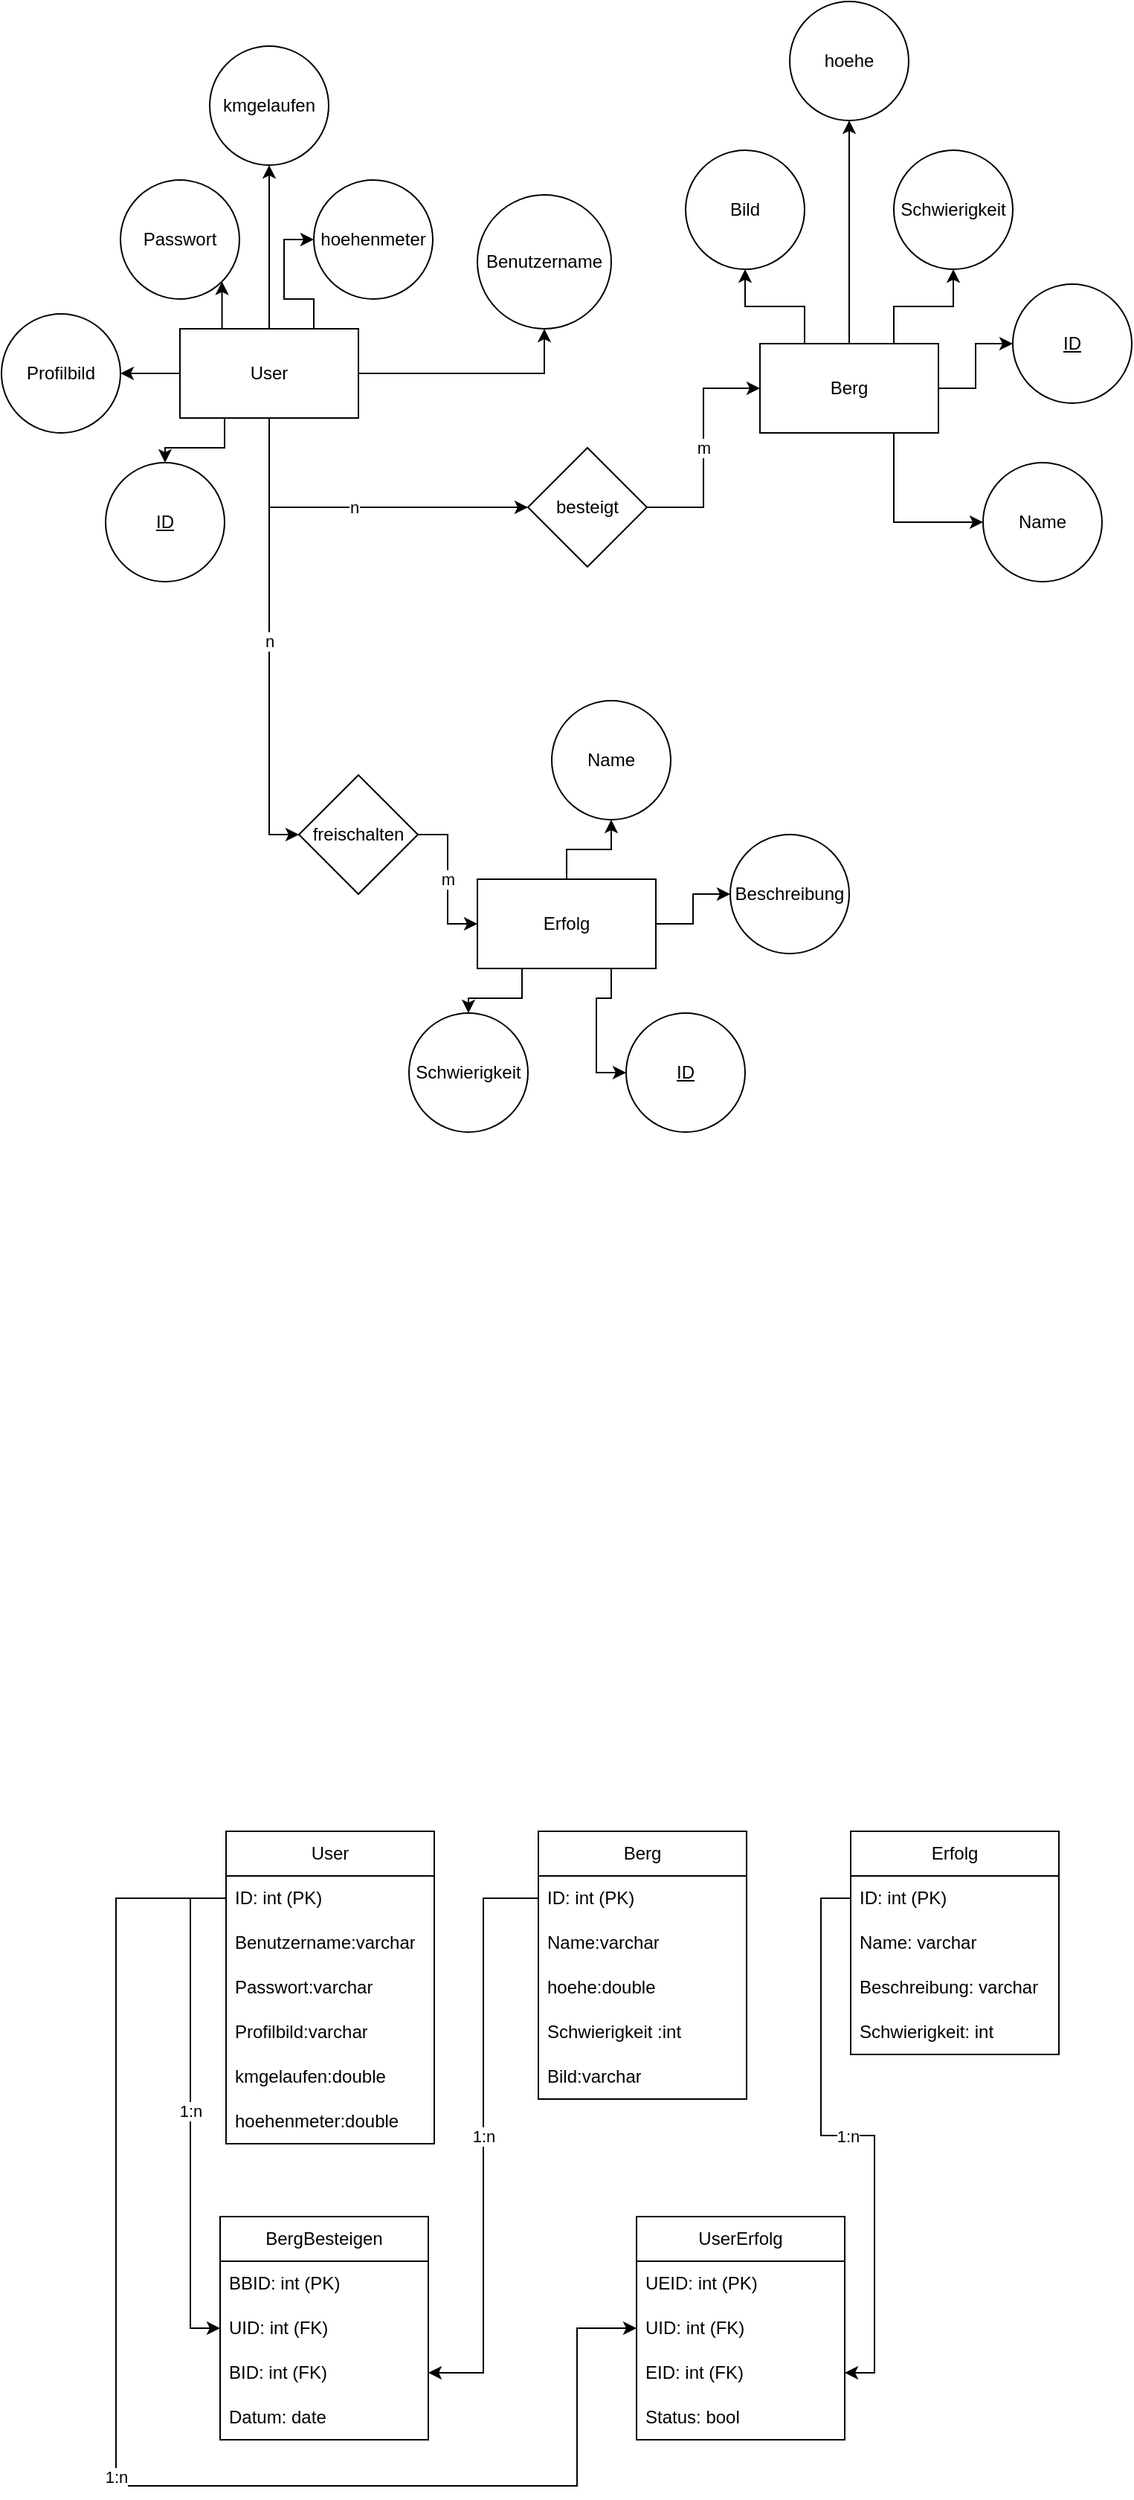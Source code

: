 <mxfile version="24.7.8">
  <diagram name="Seite-1" id="dWagyHnpkMTKQB-lUFUS">
    <mxGraphModel dx="1131" dy="843" grid="1" gridSize="10" guides="1" tooltips="1" connect="1" arrows="1" fold="1" page="1" pageScale="1" pageWidth="827" pageHeight="1169" math="0" shadow="0">
      <root>
        <mxCell id="0" />
        <mxCell id="1" parent="0" />
        <mxCell id="jQ12hnpclL38_xrM-WfS-8" style="edgeStyle=orthogonalEdgeStyle;rounded=0;orthogonalLoop=1;jettySize=auto;html=1;exitX=0.5;exitY=0;exitDx=0;exitDy=0;entryX=0.5;entryY=1;entryDx=0;entryDy=0;" parent="1" source="jQ12hnpclL38_xrM-WfS-1" target="jQ12hnpclL38_xrM-WfS-6" edge="1">
          <mxGeometry relative="1" as="geometry" />
        </mxCell>
        <mxCell id="jQ12hnpclL38_xrM-WfS-9" style="edgeStyle=orthogonalEdgeStyle;rounded=0;orthogonalLoop=1;jettySize=auto;html=1;exitX=0.75;exitY=0;exitDx=0;exitDy=0;entryX=0;entryY=0.5;entryDx=0;entryDy=0;" parent="1" source="jQ12hnpclL38_xrM-WfS-1" target="jQ12hnpclL38_xrM-WfS-7" edge="1">
          <mxGeometry relative="1" as="geometry" />
        </mxCell>
        <mxCell id="jQ12hnpclL38_xrM-WfS-10" style="edgeStyle=orthogonalEdgeStyle;rounded=0;orthogonalLoop=1;jettySize=auto;html=1;exitX=1;exitY=0.5;exitDx=0;exitDy=0;entryX=0.5;entryY=1;entryDx=0;entryDy=0;" parent="1" source="jQ12hnpclL38_xrM-WfS-1" target="jQ12hnpclL38_xrM-WfS-3" edge="1">
          <mxGeometry relative="1" as="geometry" />
        </mxCell>
        <mxCell id="jQ12hnpclL38_xrM-WfS-11" style="edgeStyle=orthogonalEdgeStyle;rounded=0;orthogonalLoop=1;jettySize=auto;html=1;exitX=0.25;exitY=0;exitDx=0;exitDy=0;entryX=1;entryY=1;entryDx=0;entryDy=0;" parent="1" source="jQ12hnpclL38_xrM-WfS-1" target="jQ12hnpclL38_xrM-WfS-4" edge="1">
          <mxGeometry relative="1" as="geometry" />
        </mxCell>
        <mxCell id="jQ12hnpclL38_xrM-WfS-12" style="edgeStyle=orthogonalEdgeStyle;rounded=0;orthogonalLoop=1;jettySize=auto;html=1;exitX=0;exitY=0.5;exitDx=0;exitDy=0;entryX=1;entryY=0.5;entryDx=0;entryDy=0;" parent="1" source="jQ12hnpclL38_xrM-WfS-1" target="jQ12hnpclL38_xrM-WfS-5" edge="1">
          <mxGeometry relative="1" as="geometry" />
        </mxCell>
        <mxCell id="jQ12hnpclL38_xrM-WfS-13" style="edgeStyle=orthogonalEdgeStyle;rounded=0;orthogonalLoop=1;jettySize=auto;html=1;exitX=0.25;exitY=1;exitDx=0;exitDy=0;entryX=0.5;entryY=0;entryDx=0;entryDy=0;" parent="1" source="jQ12hnpclL38_xrM-WfS-1" target="jQ12hnpclL38_xrM-WfS-2" edge="1">
          <mxGeometry relative="1" as="geometry" />
        </mxCell>
        <mxCell id="jQ12hnpclL38_xrM-WfS-37" value="n" style="edgeStyle=orthogonalEdgeStyle;rounded=0;orthogonalLoop=1;jettySize=auto;html=1;exitX=0.5;exitY=1;exitDx=0;exitDy=0;entryX=0;entryY=0.5;entryDx=0;entryDy=0;" parent="1" source="jQ12hnpclL38_xrM-WfS-1" target="jQ12hnpclL38_xrM-WfS-36" edge="1">
          <mxGeometry relative="1" as="geometry" />
        </mxCell>
        <mxCell id="jQ12hnpclL38_xrM-WfS-40" value="n" style="edgeStyle=orthogonalEdgeStyle;rounded=0;orthogonalLoop=1;jettySize=auto;html=1;exitX=0.5;exitY=1;exitDx=0;exitDy=0;entryX=0;entryY=0.5;entryDx=0;entryDy=0;" parent="1" source="jQ12hnpclL38_xrM-WfS-1" target="jQ12hnpclL38_xrM-WfS-39" edge="1">
          <mxGeometry relative="1" as="geometry" />
        </mxCell>
        <mxCell id="jQ12hnpclL38_xrM-WfS-1" value="User" style="rounded=0;whiteSpace=wrap;html=1;" parent="1" vertex="1">
          <mxGeometry x="140" y="320" width="120" height="60" as="geometry" />
        </mxCell>
        <mxCell id="jQ12hnpclL38_xrM-WfS-2" value="&lt;u&gt;ID&lt;/u&gt;" style="ellipse;whiteSpace=wrap;html=1;aspect=fixed;" parent="1" vertex="1">
          <mxGeometry x="90" y="410" width="80" height="80" as="geometry" />
        </mxCell>
        <mxCell id="jQ12hnpclL38_xrM-WfS-3" value="Benutzername" style="ellipse;whiteSpace=wrap;html=1;aspect=fixed;" parent="1" vertex="1">
          <mxGeometry x="340" y="230" width="90" height="90" as="geometry" />
        </mxCell>
        <mxCell id="jQ12hnpclL38_xrM-WfS-4" value="Passwort" style="ellipse;whiteSpace=wrap;html=1;aspect=fixed;" parent="1" vertex="1">
          <mxGeometry x="100" y="220" width="80" height="80" as="geometry" />
        </mxCell>
        <mxCell id="jQ12hnpclL38_xrM-WfS-5" value="Profilbild" style="ellipse;whiteSpace=wrap;html=1;aspect=fixed;" parent="1" vertex="1">
          <mxGeometry x="20" y="310" width="80" height="80" as="geometry" />
        </mxCell>
        <mxCell id="jQ12hnpclL38_xrM-WfS-6" value="kmgelaufen" style="ellipse;whiteSpace=wrap;html=1;aspect=fixed;" parent="1" vertex="1">
          <mxGeometry x="160" y="130" width="80" height="80" as="geometry" />
        </mxCell>
        <mxCell id="jQ12hnpclL38_xrM-WfS-7" value="hoehenmeter" style="ellipse;whiteSpace=wrap;html=1;aspect=fixed;" parent="1" vertex="1">
          <mxGeometry x="230" y="220" width="80" height="80" as="geometry" />
        </mxCell>
        <mxCell id="jQ12hnpclL38_xrM-WfS-20" style="edgeStyle=orthogonalEdgeStyle;rounded=0;orthogonalLoop=1;jettySize=auto;html=1;exitX=0.5;exitY=0;exitDx=0;exitDy=0;entryX=0.5;entryY=1;entryDx=0;entryDy=0;" parent="1" source="jQ12hnpclL38_xrM-WfS-14" target="jQ12hnpclL38_xrM-WfS-17" edge="1">
          <mxGeometry relative="1" as="geometry" />
        </mxCell>
        <mxCell id="jQ12hnpclL38_xrM-WfS-21" style="edgeStyle=orthogonalEdgeStyle;rounded=0;orthogonalLoop=1;jettySize=auto;html=1;exitX=0.25;exitY=0;exitDx=0;exitDy=0;entryX=0.5;entryY=1;entryDx=0;entryDy=0;" parent="1" source="jQ12hnpclL38_xrM-WfS-14" target="jQ12hnpclL38_xrM-WfS-18" edge="1">
          <mxGeometry relative="1" as="geometry" />
        </mxCell>
        <mxCell id="jQ12hnpclL38_xrM-WfS-22" style="edgeStyle=orthogonalEdgeStyle;rounded=0;orthogonalLoop=1;jettySize=auto;html=1;exitX=0.75;exitY=0;exitDx=0;exitDy=0;entryX=0.5;entryY=1;entryDx=0;entryDy=0;" parent="1" source="jQ12hnpclL38_xrM-WfS-14" target="jQ12hnpclL38_xrM-WfS-19" edge="1">
          <mxGeometry relative="1" as="geometry" />
        </mxCell>
        <mxCell id="jQ12hnpclL38_xrM-WfS-23" style="edgeStyle=orthogonalEdgeStyle;rounded=0;orthogonalLoop=1;jettySize=auto;html=1;exitX=1;exitY=0.5;exitDx=0;exitDy=0;entryX=0;entryY=0.5;entryDx=0;entryDy=0;" parent="1" source="jQ12hnpclL38_xrM-WfS-14" target="jQ12hnpclL38_xrM-WfS-15" edge="1">
          <mxGeometry relative="1" as="geometry" />
        </mxCell>
        <mxCell id="jQ12hnpclL38_xrM-WfS-24" style="edgeStyle=orthogonalEdgeStyle;rounded=0;orthogonalLoop=1;jettySize=auto;html=1;exitX=0.75;exitY=1;exitDx=0;exitDy=0;entryX=0;entryY=0.5;entryDx=0;entryDy=0;" parent="1" source="jQ12hnpclL38_xrM-WfS-14" target="jQ12hnpclL38_xrM-WfS-16" edge="1">
          <mxGeometry relative="1" as="geometry" />
        </mxCell>
        <mxCell id="jQ12hnpclL38_xrM-WfS-14" value="Berg" style="rounded=0;whiteSpace=wrap;html=1;" parent="1" vertex="1">
          <mxGeometry x="530" y="330" width="120" height="60" as="geometry" />
        </mxCell>
        <mxCell id="jQ12hnpclL38_xrM-WfS-15" value="&lt;u&gt;ID&lt;/u&gt;" style="ellipse;whiteSpace=wrap;html=1;aspect=fixed;" parent="1" vertex="1">
          <mxGeometry x="700" y="290" width="80" height="80" as="geometry" />
        </mxCell>
        <mxCell id="jQ12hnpclL38_xrM-WfS-16" value="Name" style="ellipse;whiteSpace=wrap;html=1;aspect=fixed;" parent="1" vertex="1">
          <mxGeometry x="680" y="410" width="80" height="80" as="geometry" />
        </mxCell>
        <mxCell id="jQ12hnpclL38_xrM-WfS-17" value="hoehe" style="ellipse;whiteSpace=wrap;html=1;aspect=fixed;" parent="1" vertex="1">
          <mxGeometry x="550" y="100" width="80" height="80" as="geometry" />
        </mxCell>
        <mxCell id="jQ12hnpclL38_xrM-WfS-18" value="Bild" style="ellipse;whiteSpace=wrap;html=1;aspect=fixed;" parent="1" vertex="1">
          <mxGeometry x="480" y="200" width="80" height="80" as="geometry" />
        </mxCell>
        <mxCell id="jQ12hnpclL38_xrM-WfS-19" value="Schwierigkeit" style="ellipse;whiteSpace=wrap;html=1;aspect=fixed;" parent="1" vertex="1">
          <mxGeometry x="620" y="200" width="80" height="80" as="geometry" />
        </mxCell>
        <mxCell id="jQ12hnpclL38_xrM-WfS-30" style="edgeStyle=orthogonalEdgeStyle;rounded=0;orthogonalLoop=1;jettySize=auto;html=1;exitX=0.5;exitY=0;exitDx=0;exitDy=0;entryX=0.5;entryY=1;entryDx=0;entryDy=0;" parent="1" source="jQ12hnpclL38_xrM-WfS-25" target="jQ12hnpclL38_xrM-WfS-27" edge="1">
          <mxGeometry relative="1" as="geometry" />
        </mxCell>
        <mxCell id="jQ12hnpclL38_xrM-WfS-31" style="edgeStyle=orthogonalEdgeStyle;rounded=0;orthogonalLoop=1;jettySize=auto;html=1;exitX=1;exitY=0.5;exitDx=0;exitDy=0;entryX=0;entryY=0.5;entryDx=0;entryDy=0;" parent="1" source="jQ12hnpclL38_xrM-WfS-25" target="jQ12hnpclL38_xrM-WfS-29" edge="1">
          <mxGeometry relative="1" as="geometry" />
        </mxCell>
        <mxCell id="jQ12hnpclL38_xrM-WfS-32" style="edgeStyle=orthogonalEdgeStyle;rounded=0;orthogonalLoop=1;jettySize=auto;html=1;exitX=0.75;exitY=1;exitDx=0;exitDy=0;entryX=0;entryY=0.5;entryDx=0;entryDy=0;" parent="1" source="jQ12hnpclL38_xrM-WfS-25" target="jQ12hnpclL38_xrM-WfS-26" edge="1">
          <mxGeometry relative="1" as="geometry" />
        </mxCell>
        <mxCell id="ASEeDIsBRgtZweZYrgk4-3" style="edgeStyle=orthogonalEdgeStyle;rounded=0;orthogonalLoop=1;jettySize=auto;html=1;exitX=0.25;exitY=1;exitDx=0;exitDy=0;entryX=0.5;entryY=0;entryDx=0;entryDy=0;" edge="1" parent="1" source="jQ12hnpclL38_xrM-WfS-25" target="ASEeDIsBRgtZweZYrgk4-2">
          <mxGeometry relative="1" as="geometry" />
        </mxCell>
        <mxCell id="jQ12hnpclL38_xrM-WfS-25" value="Erfolg" style="rounded=0;whiteSpace=wrap;html=1;" parent="1" vertex="1">
          <mxGeometry x="340" y="690" width="120" height="60" as="geometry" />
        </mxCell>
        <mxCell id="jQ12hnpclL38_xrM-WfS-26" value="&lt;u&gt;ID&lt;/u&gt;" style="ellipse;whiteSpace=wrap;html=1;aspect=fixed;" parent="1" vertex="1">
          <mxGeometry x="440" y="780" width="80" height="80" as="geometry" />
        </mxCell>
        <mxCell id="jQ12hnpclL38_xrM-WfS-27" value="Name" style="ellipse;whiteSpace=wrap;html=1;aspect=fixed;" parent="1" vertex="1">
          <mxGeometry x="390" y="570" width="80" height="80" as="geometry" />
        </mxCell>
        <mxCell id="jQ12hnpclL38_xrM-WfS-29" value="Beschreibung" style="ellipse;whiteSpace=wrap;html=1;aspect=fixed;" parent="1" vertex="1">
          <mxGeometry x="510" y="660" width="80" height="80" as="geometry" />
        </mxCell>
        <mxCell id="jQ12hnpclL38_xrM-WfS-38" value="m" style="edgeStyle=orthogonalEdgeStyle;rounded=0;orthogonalLoop=1;jettySize=auto;html=1;exitX=1;exitY=0.5;exitDx=0;exitDy=0;entryX=0;entryY=0.5;entryDx=0;entryDy=0;" parent="1" source="jQ12hnpclL38_xrM-WfS-36" target="jQ12hnpclL38_xrM-WfS-14" edge="1">
          <mxGeometry relative="1" as="geometry" />
        </mxCell>
        <mxCell id="jQ12hnpclL38_xrM-WfS-36" value="besteigt" style="rhombus;whiteSpace=wrap;html=1;" parent="1" vertex="1">
          <mxGeometry x="374" y="400" width="80" height="80" as="geometry" />
        </mxCell>
        <mxCell id="jQ12hnpclL38_xrM-WfS-41" value="m" style="edgeStyle=orthogonalEdgeStyle;rounded=0;orthogonalLoop=1;jettySize=auto;html=1;exitX=1;exitY=0.5;exitDx=0;exitDy=0;entryX=0;entryY=0.5;entryDx=0;entryDy=0;" parent="1" source="jQ12hnpclL38_xrM-WfS-39" target="jQ12hnpclL38_xrM-WfS-25" edge="1">
          <mxGeometry relative="1" as="geometry" />
        </mxCell>
        <mxCell id="jQ12hnpclL38_xrM-WfS-39" value="freischalten" style="rhombus;whiteSpace=wrap;html=1;" parent="1" vertex="1">
          <mxGeometry x="220" y="620" width="80" height="80" as="geometry" />
        </mxCell>
        <mxCell id="jQ12hnpclL38_xrM-WfS-42" value="User" style="swimlane;fontStyle=0;childLayout=stackLayout;horizontal=1;startSize=30;horizontalStack=0;resizeParent=1;resizeParentMax=0;resizeLast=0;collapsible=1;marginBottom=0;whiteSpace=wrap;html=1;" parent="1" vertex="1">
          <mxGeometry x="171" y="1330" width="140" height="210" as="geometry" />
        </mxCell>
        <mxCell id="jQ12hnpclL38_xrM-WfS-43" value="ID: int (PK)" style="text;strokeColor=none;fillColor=none;align=left;verticalAlign=middle;spacingLeft=4;spacingRight=4;overflow=hidden;points=[[0,0.5],[1,0.5]];portConstraint=eastwest;rotatable=0;whiteSpace=wrap;html=1;" parent="jQ12hnpclL38_xrM-WfS-42" vertex="1">
          <mxGeometry y="30" width="140" height="30" as="geometry" />
        </mxCell>
        <mxCell id="jQ12hnpclL38_xrM-WfS-44" value="Benutzername:varchar" style="text;strokeColor=none;fillColor=none;align=left;verticalAlign=middle;spacingLeft=4;spacingRight=4;overflow=hidden;points=[[0,0.5],[1,0.5]];portConstraint=eastwest;rotatable=0;whiteSpace=wrap;html=1;" parent="jQ12hnpclL38_xrM-WfS-42" vertex="1">
          <mxGeometry y="60" width="140" height="30" as="geometry" />
        </mxCell>
        <mxCell id="jQ12hnpclL38_xrM-WfS-45" value="Passwort:varchar" style="text;strokeColor=none;fillColor=none;align=left;verticalAlign=middle;spacingLeft=4;spacingRight=4;overflow=hidden;points=[[0,0.5],[1,0.5]];portConstraint=eastwest;rotatable=0;whiteSpace=wrap;html=1;" parent="jQ12hnpclL38_xrM-WfS-42" vertex="1">
          <mxGeometry y="90" width="140" height="30" as="geometry" />
        </mxCell>
        <mxCell id="jQ12hnpclL38_xrM-WfS-46" value="Profilbild:varchar" style="text;strokeColor=none;fillColor=none;align=left;verticalAlign=middle;spacingLeft=4;spacingRight=4;overflow=hidden;points=[[0,0.5],[1,0.5]];portConstraint=eastwest;rotatable=0;whiteSpace=wrap;html=1;" parent="jQ12hnpclL38_xrM-WfS-42" vertex="1">
          <mxGeometry y="120" width="140" height="30" as="geometry" />
        </mxCell>
        <mxCell id="jQ12hnpclL38_xrM-WfS-47" value="kmgelaufen:double" style="text;strokeColor=none;fillColor=none;align=left;verticalAlign=middle;spacingLeft=4;spacingRight=4;overflow=hidden;points=[[0,0.5],[1,0.5]];portConstraint=eastwest;rotatable=0;whiteSpace=wrap;html=1;" parent="jQ12hnpclL38_xrM-WfS-42" vertex="1">
          <mxGeometry y="150" width="140" height="30" as="geometry" />
        </mxCell>
        <mxCell id="jQ12hnpclL38_xrM-WfS-48" value="hoehenmeter:double" style="text;strokeColor=none;fillColor=none;align=left;verticalAlign=middle;spacingLeft=4;spacingRight=4;overflow=hidden;points=[[0,0.5],[1,0.5]];portConstraint=eastwest;rotatable=0;whiteSpace=wrap;html=1;" parent="jQ12hnpclL38_xrM-WfS-42" vertex="1">
          <mxGeometry y="180" width="140" height="30" as="geometry" />
        </mxCell>
        <mxCell id="jQ12hnpclL38_xrM-WfS-49" value="Berg" style="swimlane;fontStyle=0;childLayout=stackLayout;horizontal=1;startSize=30;horizontalStack=0;resizeParent=1;resizeParentMax=0;resizeLast=0;collapsible=1;marginBottom=0;whiteSpace=wrap;html=1;" parent="1" vertex="1">
          <mxGeometry x="381" y="1330" width="140" height="180" as="geometry" />
        </mxCell>
        <mxCell id="jQ12hnpclL38_xrM-WfS-50" value="ID: int (PK)" style="text;strokeColor=none;fillColor=none;align=left;verticalAlign=middle;spacingLeft=4;spacingRight=4;overflow=hidden;points=[[0,0.5],[1,0.5]];portConstraint=eastwest;rotatable=0;whiteSpace=wrap;html=1;" parent="jQ12hnpclL38_xrM-WfS-49" vertex="1">
          <mxGeometry y="30" width="140" height="30" as="geometry" />
        </mxCell>
        <mxCell id="jQ12hnpclL38_xrM-WfS-51" value="Name:varchar" style="text;strokeColor=none;fillColor=none;align=left;verticalAlign=middle;spacingLeft=4;spacingRight=4;overflow=hidden;points=[[0,0.5],[1,0.5]];portConstraint=eastwest;rotatable=0;whiteSpace=wrap;html=1;" parent="jQ12hnpclL38_xrM-WfS-49" vertex="1">
          <mxGeometry y="60" width="140" height="30" as="geometry" />
        </mxCell>
        <mxCell id="jQ12hnpclL38_xrM-WfS-52" value="hoehe:double" style="text;strokeColor=none;fillColor=none;align=left;verticalAlign=middle;spacingLeft=4;spacingRight=4;overflow=hidden;points=[[0,0.5],[1,0.5]];portConstraint=eastwest;rotatable=0;whiteSpace=wrap;html=1;" parent="jQ12hnpclL38_xrM-WfS-49" vertex="1">
          <mxGeometry y="90" width="140" height="30" as="geometry" />
        </mxCell>
        <mxCell id="jQ12hnpclL38_xrM-WfS-53" value="Schwierigkeit :int" style="text;strokeColor=none;fillColor=none;align=left;verticalAlign=middle;spacingLeft=4;spacingRight=4;overflow=hidden;points=[[0,0.5],[1,0.5]];portConstraint=eastwest;rotatable=0;whiteSpace=wrap;html=1;" parent="jQ12hnpclL38_xrM-WfS-49" vertex="1">
          <mxGeometry y="120" width="140" height="30" as="geometry" />
        </mxCell>
        <mxCell id="jQ12hnpclL38_xrM-WfS-54" value="Bild:varchar" style="text;strokeColor=none;fillColor=none;align=left;verticalAlign=middle;spacingLeft=4;spacingRight=4;overflow=hidden;points=[[0,0.5],[1,0.5]];portConstraint=eastwest;rotatable=0;whiteSpace=wrap;html=1;" parent="jQ12hnpclL38_xrM-WfS-49" vertex="1">
          <mxGeometry y="150" width="140" height="30" as="geometry" />
        </mxCell>
        <mxCell id="jQ12hnpclL38_xrM-WfS-55" value="Erfolg" style="swimlane;fontStyle=0;childLayout=stackLayout;horizontal=1;startSize=30;horizontalStack=0;resizeParent=1;resizeParentMax=0;resizeLast=0;collapsible=1;marginBottom=0;whiteSpace=wrap;html=1;" parent="1" vertex="1">
          <mxGeometry x="591" y="1330" width="140" height="150" as="geometry" />
        </mxCell>
        <mxCell id="jQ12hnpclL38_xrM-WfS-56" value="ID: int (PK)" style="text;strokeColor=none;fillColor=none;align=left;verticalAlign=middle;spacingLeft=4;spacingRight=4;overflow=hidden;points=[[0,0.5],[1,0.5]];portConstraint=eastwest;rotatable=0;whiteSpace=wrap;html=1;" parent="jQ12hnpclL38_xrM-WfS-55" vertex="1">
          <mxGeometry y="30" width="140" height="30" as="geometry" />
        </mxCell>
        <mxCell id="jQ12hnpclL38_xrM-WfS-57" value="Name: varchar" style="text;strokeColor=none;fillColor=none;align=left;verticalAlign=middle;spacingLeft=4;spacingRight=4;overflow=hidden;points=[[0,0.5],[1,0.5]];portConstraint=eastwest;rotatable=0;whiteSpace=wrap;html=1;" parent="jQ12hnpclL38_xrM-WfS-55" vertex="1">
          <mxGeometry y="60" width="140" height="30" as="geometry" />
        </mxCell>
        <mxCell id="jQ12hnpclL38_xrM-WfS-58" value="Beschreibung: varchar" style="text;strokeColor=none;fillColor=none;align=left;verticalAlign=middle;spacingLeft=4;spacingRight=4;overflow=hidden;points=[[0,0.5],[1,0.5]];portConstraint=eastwest;rotatable=0;whiteSpace=wrap;html=1;" parent="jQ12hnpclL38_xrM-WfS-55" vertex="1">
          <mxGeometry y="90" width="140" height="30" as="geometry" />
        </mxCell>
        <mxCell id="ASEeDIsBRgtZweZYrgk4-1" value="Schwierigkeit: int" style="text;strokeColor=none;fillColor=none;align=left;verticalAlign=middle;spacingLeft=4;spacingRight=4;overflow=hidden;points=[[0,0.5],[1,0.5]];portConstraint=eastwest;rotatable=0;whiteSpace=wrap;html=1;" vertex="1" parent="jQ12hnpclL38_xrM-WfS-55">
          <mxGeometry y="120" width="140" height="30" as="geometry" />
        </mxCell>
        <mxCell id="jQ12hnpclL38_xrM-WfS-60" value="BergBesteigen" style="swimlane;fontStyle=0;childLayout=stackLayout;horizontal=1;startSize=30;horizontalStack=0;resizeParent=1;resizeParentMax=0;resizeLast=0;collapsible=1;marginBottom=0;whiteSpace=wrap;html=1;" parent="1" vertex="1">
          <mxGeometry x="167" y="1589" width="140" height="150" as="geometry" />
        </mxCell>
        <mxCell id="jQ12hnpclL38_xrM-WfS-61" value="BBID: int (PK)" style="text;strokeColor=none;fillColor=none;align=left;verticalAlign=middle;spacingLeft=4;spacingRight=4;overflow=hidden;points=[[0,0.5],[1,0.5]];portConstraint=eastwest;rotatable=0;whiteSpace=wrap;html=1;" parent="jQ12hnpclL38_xrM-WfS-60" vertex="1">
          <mxGeometry y="30" width="140" height="30" as="geometry" />
        </mxCell>
        <mxCell id="jQ12hnpclL38_xrM-WfS-62" value="UID: int (FK)" style="text;strokeColor=none;fillColor=none;align=left;verticalAlign=middle;spacingLeft=4;spacingRight=4;overflow=hidden;points=[[0,0.5],[1,0.5]];portConstraint=eastwest;rotatable=0;whiteSpace=wrap;html=1;" parent="jQ12hnpclL38_xrM-WfS-60" vertex="1">
          <mxGeometry y="60" width="140" height="30" as="geometry" />
        </mxCell>
        <mxCell id="jQ12hnpclL38_xrM-WfS-63" value="BID: int (FK)" style="text;strokeColor=none;fillColor=none;align=left;verticalAlign=middle;spacingLeft=4;spacingRight=4;overflow=hidden;points=[[0,0.5],[1,0.5]];portConstraint=eastwest;rotatable=0;whiteSpace=wrap;html=1;" parent="jQ12hnpclL38_xrM-WfS-60" vertex="1">
          <mxGeometry y="90" width="140" height="30" as="geometry" />
        </mxCell>
        <mxCell id="jQ12hnpclL38_xrM-WfS-64" value="Datum: date" style="text;strokeColor=none;fillColor=none;align=left;verticalAlign=middle;spacingLeft=4;spacingRight=4;overflow=hidden;points=[[0,0.5],[1,0.5]];portConstraint=eastwest;rotatable=0;whiteSpace=wrap;html=1;" parent="jQ12hnpclL38_xrM-WfS-60" vertex="1">
          <mxGeometry y="120" width="140" height="30" as="geometry" />
        </mxCell>
        <mxCell id="jQ12hnpclL38_xrM-WfS-65" value="1:n" style="edgeStyle=orthogonalEdgeStyle;rounded=0;orthogonalLoop=1;jettySize=auto;html=1;exitX=0;exitY=0.5;exitDx=0;exitDy=0;entryX=0;entryY=0.5;entryDx=0;entryDy=0;" parent="1" source="jQ12hnpclL38_xrM-WfS-43" target="jQ12hnpclL38_xrM-WfS-62" edge="1">
          <mxGeometry relative="1" as="geometry" />
        </mxCell>
        <mxCell id="jQ12hnpclL38_xrM-WfS-66" value="1:n" style="edgeStyle=orthogonalEdgeStyle;rounded=0;orthogonalLoop=1;jettySize=auto;html=1;exitX=0;exitY=0.5;exitDx=0;exitDy=0;entryX=1;entryY=0.5;entryDx=0;entryDy=0;" parent="1" source="jQ12hnpclL38_xrM-WfS-50" target="jQ12hnpclL38_xrM-WfS-63" edge="1">
          <mxGeometry relative="1" as="geometry" />
        </mxCell>
        <mxCell id="jQ12hnpclL38_xrM-WfS-67" value="UserErfolg" style="swimlane;fontStyle=0;childLayout=stackLayout;horizontal=1;startSize=30;horizontalStack=0;resizeParent=1;resizeParentMax=0;resizeLast=0;collapsible=1;marginBottom=0;whiteSpace=wrap;html=1;" parent="1" vertex="1">
          <mxGeometry x="447" y="1589" width="140" height="150" as="geometry" />
        </mxCell>
        <mxCell id="jQ12hnpclL38_xrM-WfS-68" value="UEID: int (PK)" style="text;strokeColor=none;fillColor=none;align=left;verticalAlign=middle;spacingLeft=4;spacingRight=4;overflow=hidden;points=[[0,0.5],[1,0.5]];portConstraint=eastwest;rotatable=0;whiteSpace=wrap;html=1;" parent="jQ12hnpclL38_xrM-WfS-67" vertex="1">
          <mxGeometry y="30" width="140" height="30" as="geometry" />
        </mxCell>
        <mxCell id="jQ12hnpclL38_xrM-WfS-69" value="UID: int (FK)" style="text;strokeColor=none;fillColor=none;align=left;verticalAlign=middle;spacingLeft=4;spacingRight=4;overflow=hidden;points=[[0,0.5],[1,0.5]];portConstraint=eastwest;rotatable=0;whiteSpace=wrap;html=1;" parent="jQ12hnpclL38_xrM-WfS-67" vertex="1">
          <mxGeometry y="60" width="140" height="30" as="geometry" />
        </mxCell>
        <mxCell id="jQ12hnpclL38_xrM-WfS-70" value="EID: int (FK)" style="text;strokeColor=none;fillColor=none;align=left;verticalAlign=middle;spacingLeft=4;spacingRight=4;overflow=hidden;points=[[0,0.5],[1,0.5]];portConstraint=eastwest;rotatable=0;whiteSpace=wrap;html=1;" parent="jQ12hnpclL38_xrM-WfS-67" vertex="1">
          <mxGeometry y="90" width="140" height="30" as="geometry" />
        </mxCell>
        <mxCell id="jQ12hnpclL38_xrM-WfS-71" value="Status: bool" style="text;strokeColor=none;fillColor=none;align=left;verticalAlign=middle;spacingLeft=4;spacingRight=4;overflow=hidden;points=[[0,0.5],[1,0.5]];portConstraint=eastwest;rotatable=0;whiteSpace=wrap;html=1;" parent="jQ12hnpclL38_xrM-WfS-67" vertex="1">
          <mxGeometry y="120" width="140" height="30" as="geometry" />
        </mxCell>
        <mxCell id="jQ12hnpclL38_xrM-WfS-72" value="1:n" style="edgeStyle=orthogonalEdgeStyle;rounded=0;orthogonalLoop=1;jettySize=auto;html=1;exitX=0;exitY=0.5;exitDx=0;exitDy=0;entryX=1;entryY=0.5;entryDx=0;entryDy=0;" parent="1" source="jQ12hnpclL38_xrM-WfS-56" target="jQ12hnpclL38_xrM-WfS-70" edge="1">
          <mxGeometry relative="1" as="geometry" />
        </mxCell>
        <mxCell id="jQ12hnpclL38_xrM-WfS-73" value="1:n" style="edgeStyle=orthogonalEdgeStyle;rounded=0;orthogonalLoop=1;jettySize=auto;html=1;exitX=0;exitY=0.5;exitDx=0;exitDy=0;entryX=0;entryY=0.5;entryDx=0;entryDy=0;" parent="1" source="jQ12hnpclL38_xrM-WfS-43" target="jQ12hnpclL38_xrM-WfS-69" edge="1">
          <mxGeometry relative="1" as="geometry">
            <Array as="points">
              <mxPoint x="97" y="1375" />
              <mxPoint x="97" y="1770" />
              <mxPoint x="407" y="1770" />
              <mxPoint x="407" y="1664" />
            </Array>
          </mxGeometry>
        </mxCell>
        <mxCell id="ASEeDIsBRgtZweZYrgk4-2" value="Schwierigkeit" style="ellipse;whiteSpace=wrap;html=1;aspect=fixed;" vertex="1" parent="1">
          <mxGeometry x="294" y="780" width="80" height="80" as="geometry" />
        </mxCell>
      </root>
    </mxGraphModel>
  </diagram>
</mxfile>
